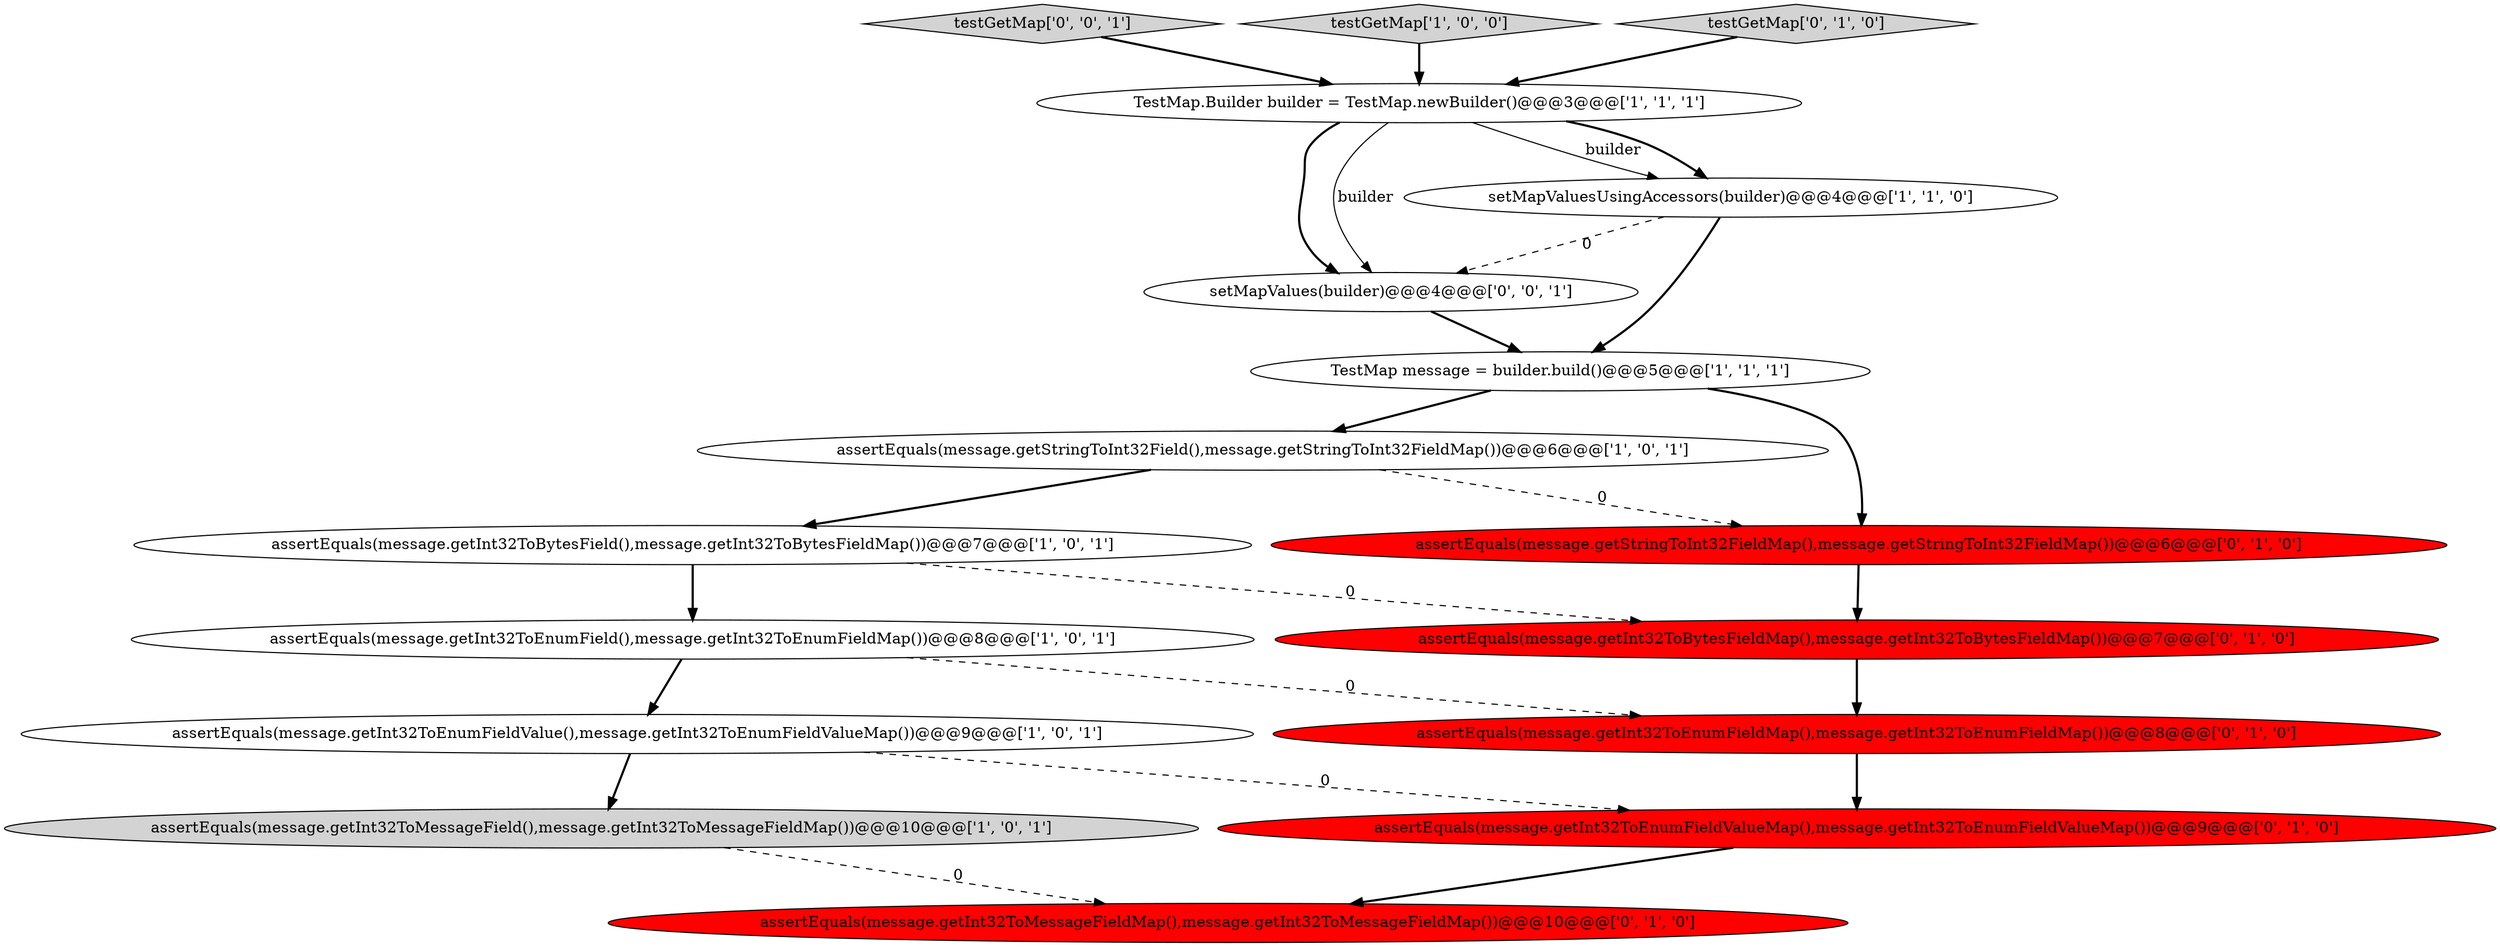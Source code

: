 digraph {
10 [style = filled, label = "assertEquals(message.getInt32ToMessageFieldMap(),message.getInt32ToMessageFieldMap())@@@10@@@['0', '1', '0']", fillcolor = red, shape = ellipse image = "AAA1AAABBB2BBB"];
3 [style = filled, label = "TestMap message = builder.build()@@@5@@@['1', '1', '1']", fillcolor = white, shape = ellipse image = "AAA0AAABBB1BBB"];
5 [style = filled, label = "assertEquals(message.getInt32ToEnumFieldValue(),message.getInt32ToEnumFieldValueMap())@@@9@@@['1', '0', '1']", fillcolor = white, shape = ellipse image = "AAA0AAABBB1BBB"];
13 [style = filled, label = "assertEquals(message.getInt32ToBytesFieldMap(),message.getInt32ToBytesFieldMap())@@@7@@@['0', '1', '0']", fillcolor = red, shape = ellipse image = "AAA1AAABBB2BBB"];
7 [style = filled, label = "assertEquals(message.getInt32ToBytesField(),message.getInt32ToBytesFieldMap())@@@7@@@['1', '0', '1']", fillcolor = white, shape = ellipse image = "AAA0AAABBB1BBB"];
15 [style = filled, label = "testGetMap['0', '0', '1']", fillcolor = lightgray, shape = diamond image = "AAA0AAABBB3BBB"];
8 [style = filled, label = "assertEquals(message.getInt32ToEnumField(),message.getInt32ToEnumFieldMap())@@@8@@@['1', '0', '1']", fillcolor = white, shape = ellipse image = "AAA0AAABBB1BBB"];
16 [style = filled, label = "setMapValues(builder)@@@4@@@['0', '0', '1']", fillcolor = white, shape = ellipse image = "AAA0AAABBB3BBB"];
0 [style = filled, label = "assertEquals(message.getStringToInt32Field(),message.getStringToInt32FieldMap())@@@6@@@['1', '0', '1']", fillcolor = white, shape = ellipse image = "AAA0AAABBB1BBB"];
4 [style = filled, label = "testGetMap['1', '0', '0']", fillcolor = lightgray, shape = diamond image = "AAA0AAABBB1BBB"];
2 [style = filled, label = "assertEquals(message.getInt32ToMessageField(),message.getInt32ToMessageFieldMap())@@@10@@@['1', '0', '1']", fillcolor = lightgray, shape = ellipse image = "AAA0AAABBB1BBB"];
14 [style = filled, label = "testGetMap['0', '1', '0']", fillcolor = lightgray, shape = diamond image = "AAA0AAABBB2BBB"];
6 [style = filled, label = "TestMap.Builder builder = TestMap.newBuilder()@@@3@@@['1', '1', '1']", fillcolor = white, shape = ellipse image = "AAA0AAABBB1BBB"];
11 [style = filled, label = "assertEquals(message.getInt32ToEnumFieldValueMap(),message.getInt32ToEnumFieldValueMap())@@@9@@@['0', '1', '0']", fillcolor = red, shape = ellipse image = "AAA1AAABBB2BBB"];
1 [style = filled, label = "setMapValuesUsingAccessors(builder)@@@4@@@['1', '1', '0']", fillcolor = white, shape = ellipse image = "AAA0AAABBB1BBB"];
9 [style = filled, label = "assertEquals(message.getStringToInt32FieldMap(),message.getStringToInt32FieldMap())@@@6@@@['0', '1', '0']", fillcolor = red, shape = ellipse image = "AAA1AAABBB2BBB"];
12 [style = filled, label = "assertEquals(message.getInt32ToEnumFieldMap(),message.getInt32ToEnumFieldMap())@@@8@@@['0', '1', '0']", fillcolor = red, shape = ellipse image = "AAA1AAABBB2BBB"];
16->3 [style = bold, label=""];
4->6 [style = bold, label=""];
12->11 [style = bold, label=""];
1->3 [style = bold, label=""];
8->12 [style = dashed, label="0"];
15->6 [style = bold, label=""];
6->1 [style = solid, label="builder"];
7->8 [style = bold, label=""];
3->0 [style = bold, label=""];
2->10 [style = dashed, label="0"];
0->7 [style = bold, label=""];
3->9 [style = bold, label=""];
6->1 [style = bold, label=""];
5->2 [style = bold, label=""];
13->12 [style = bold, label=""];
8->5 [style = bold, label=""];
5->11 [style = dashed, label="0"];
11->10 [style = bold, label=""];
6->16 [style = bold, label=""];
1->16 [style = dashed, label="0"];
6->16 [style = solid, label="builder"];
7->13 [style = dashed, label="0"];
0->9 [style = dashed, label="0"];
14->6 [style = bold, label=""];
9->13 [style = bold, label=""];
}
